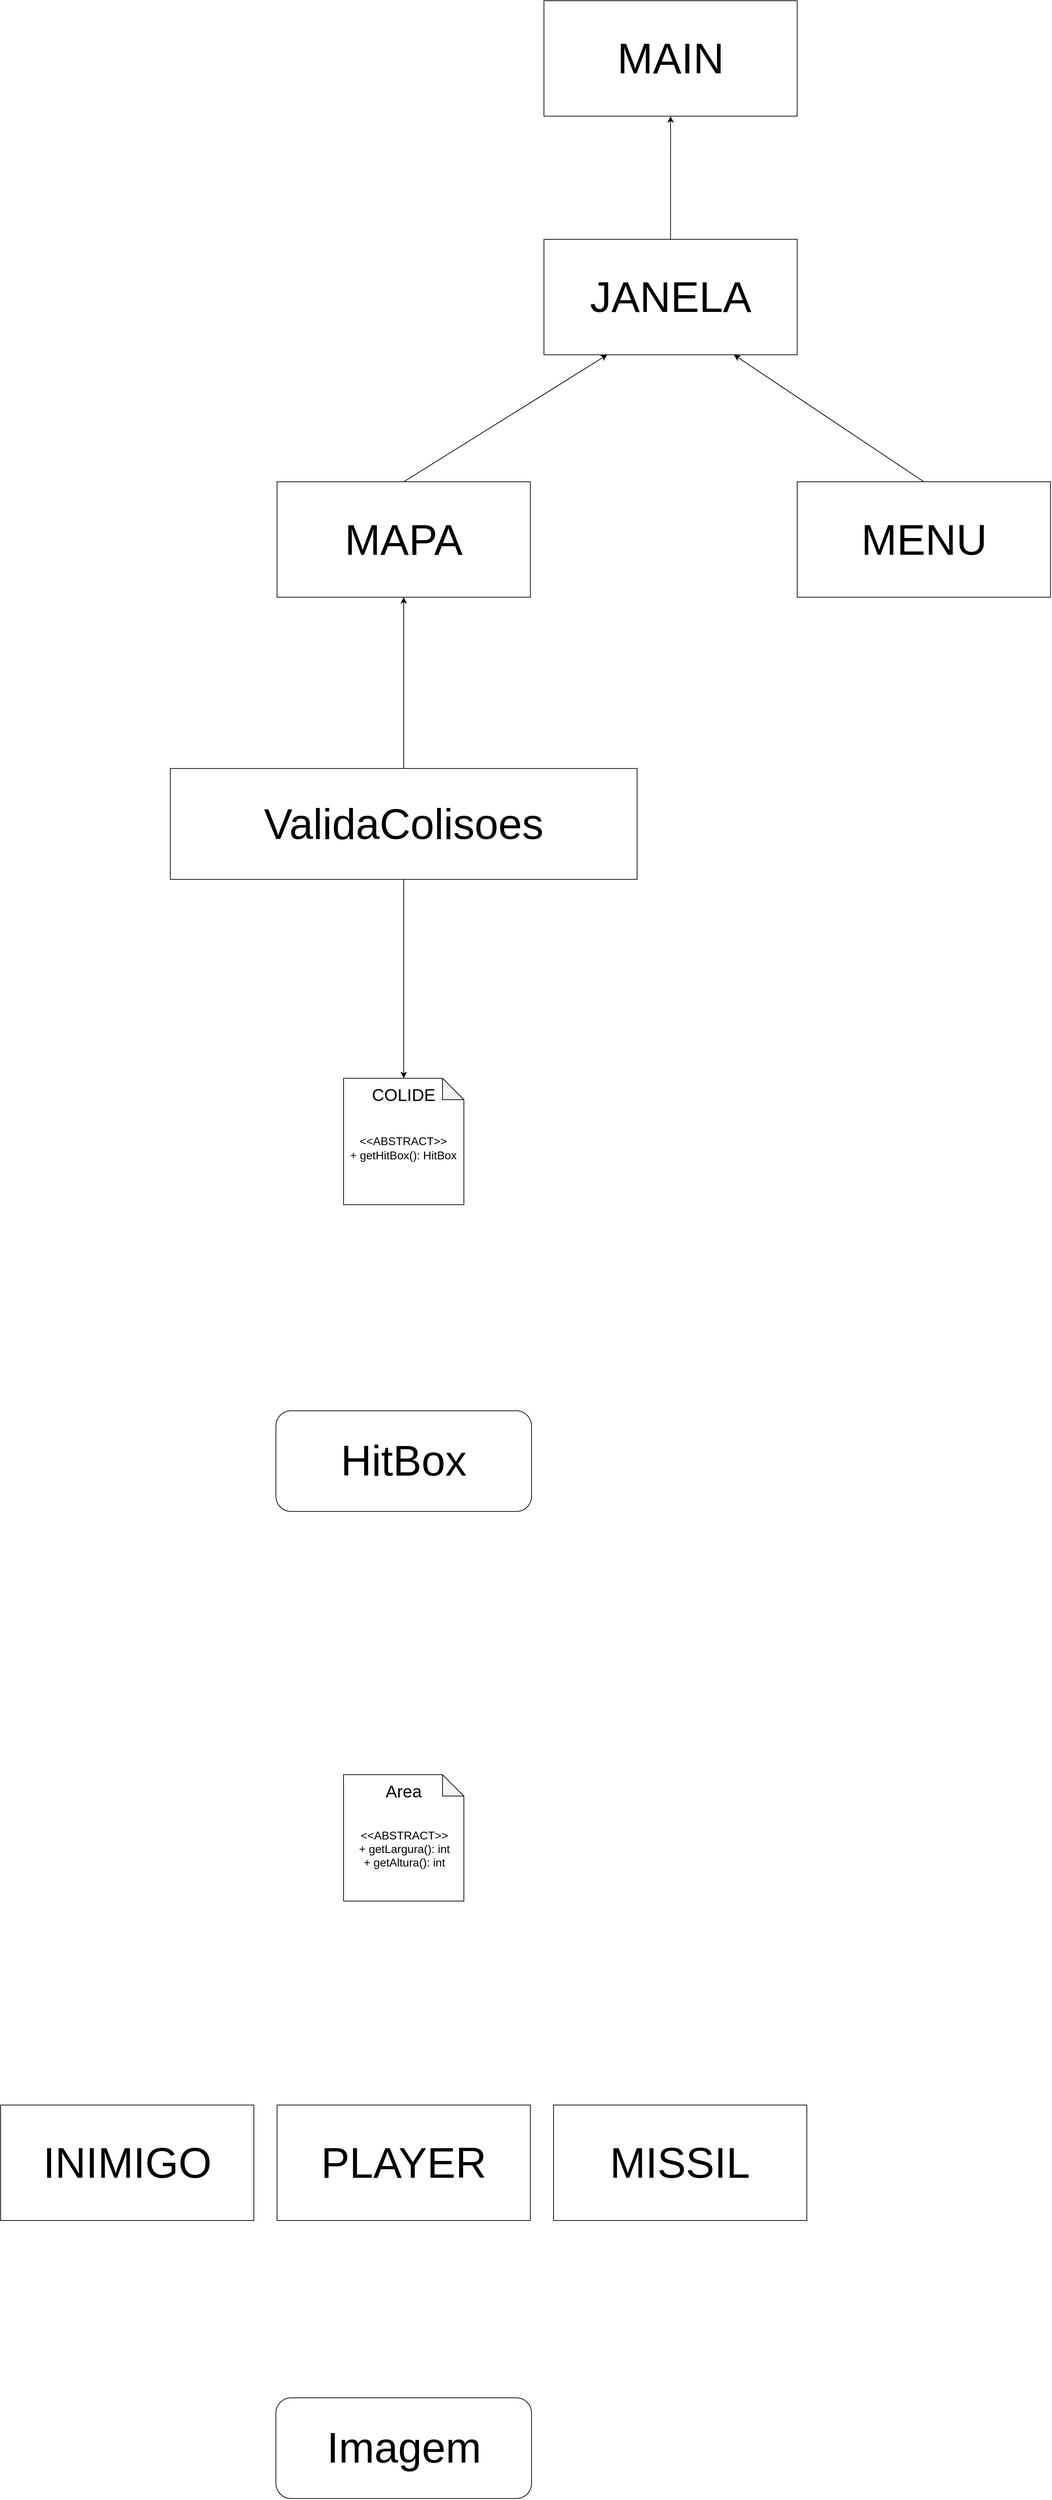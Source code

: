 <mxfile version="20.2.3" type="device"><diagram id="ehMDhLb2HqK6Jmtu9Mhq" name="Page-1"><mxGraphModel dx="2000" dy="1748" grid="0" gridSize="10" guides="1" tooltips="1" connect="1" arrows="1" fold="1" page="0" pageScale="1" pageWidth="827" pageHeight="1169" math="0" shadow="0"><root><mxCell id="0"/><mxCell id="1" parent="0"/><mxCell id="3iz-rWzChlxsmexnwWw5-1" value="MISSIL" style="rounded=0;whiteSpace=wrap;html=1;fontSize=60;" vertex="1" parent="1"><mxGeometry x="438.455" y="2338.881" width="355.706" height="162.119" as="geometry"/></mxCell><mxCell id="3iz-rWzChlxsmexnwWw5-2" value="PLAYER" style="rounded=0;whiteSpace=wrap;html=1;fontSize=60;" vertex="1" parent="1"><mxGeometry x="50.143" y="2338.881" width="355.706" height="162.119" as="geometry"/></mxCell><mxCell id="3iz-rWzChlxsmexnwWw5-3" value="INIMIGO" style="rounded=0;whiteSpace=wrap;html=1;fontSize=60;" vertex="1" parent="1"><mxGeometry x="-338.17" y="2338.881" width="355.706" height="162.119" as="geometry"/></mxCell><mxCell id="3iz-rWzChlxsmexnwWw5-4" value="MAPA" style="rounded=0;whiteSpace=wrap;html=1;fontSize=60;" vertex="1" parent="1"><mxGeometry x="50.143" y="59.497" width="355.706" height="162.119" as="geometry"/></mxCell><mxCell id="3iz-rWzChlxsmexnwWw5-5" value="JANELA" style="rounded=0;whiteSpace=wrap;html=1;fontSize=60;" vertex="1" parent="1"><mxGeometry x="424.947" y="-280.954" width="355.706" height="162.119" as="geometry"/></mxCell><mxCell id="3iz-rWzChlxsmexnwWw5-6" value="MAIN" style="rounded=0;whiteSpace=wrap;html=1;fontSize=60;" vertex="1" parent="1"><mxGeometry x="424.947" y="-616" width="355.706" height="162.119" as="geometry"/></mxCell><mxCell id="3iz-rWzChlxsmexnwWw5-7" value="MENU" style="rounded=0;whiteSpace=wrap;html=1;fontSize=60;" vertex="1" parent="1"><mxGeometry x="780.654" y="59.497" width="355.706" height="162.119" as="geometry"/></mxCell><mxCell id="3iz-rWzChlxsmexnwWw5-9" value="" style="endArrow=classic;html=1;rounded=0;exitX=0.5;exitY=0;exitDx=0;exitDy=0;entryX=0.75;entryY=1;entryDx=0;entryDy=0;fontSize=60;" edge="1" parent="1" source="3iz-rWzChlxsmexnwWw5-7" target="3iz-rWzChlxsmexnwWw5-5"><mxGeometry width="50" height="50" relative="1" as="geometry"><mxPoint x="742.119" y="2.755" as="sourcePoint"/><mxPoint x="656.157" y="-81.007" as="targetPoint"/></mxGeometry></mxCell><mxCell id="3iz-rWzChlxsmexnwWw5-18" style="edgeStyle=orthogonalEdgeStyle;rounded=0;orthogonalLoop=1;jettySize=auto;html=1;entryX=0.5;entryY=1;entryDx=0;entryDy=0;fontSize=60;" edge="1" parent="1" source="3iz-rWzChlxsmexnwWw5-5" target="3iz-rWzChlxsmexnwWw5-6"><mxGeometry relative="1" as="geometry"/></mxCell><mxCell id="3iz-rWzChlxsmexnwWw5-10" value="" style="endArrow=classic;html=1;rounded=0;entryX=0.25;entryY=1;entryDx=0;entryDy=0;exitX=0.5;exitY=0;exitDx=0;exitDy=0;fontSize=60;" edge="1" parent="1" source="3iz-rWzChlxsmexnwWw5-4" target="3iz-rWzChlxsmexnwWw5-5"><mxGeometry width="50" height="50" relative="1" as="geometry"><mxPoint x="407.162" y="54.093" as="sourcePoint"/><mxPoint x="513.874" y="-116.132" as="targetPoint"/></mxGeometry></mxCell><mxCell id="3iz-rWzChlxsmexnwWw5-30" value="" style="endArrow=classic;html=1;rounded=0;fontSize=60;entryX=0.5;entryY=0;entryDx=0;entryDy=0;entryPerimeter=0;exitX=0.5;exitY=1;exitDx=0;exitDy=0;" edge="1" parent="1" source="3iz-rWzChlxsmexnwWw5-36" target="3iz-rWzChlxsmexnwWw5-20"><mxGeometry width="50" height="50" relative="1" as="geometry"><mxPoint x="247" y="679" as="sourcePoint"/><mxPoint x="250" y="848" as="targetPoint"/></mxGeometry></mxCell><mxCell id="3iz-rWzChlxsmexnwWw5-33" style="edgeStyle=orthogonalEdgeStyle;rounded=0;orthogonalLoop=1;jettySize=auto;html=1;fontSize=60;exitX=0.5;exitY=0;exitDx=0;exitDy=0;entryX=0.5;entryY=1;entryDx=0;entryDy=0;" edge="1" parent="1" source="3iz-rWzChlxsmexnwWw5-36" target="3iz-rWzChlxsmexnwWw5-4"><mxGeometry relative="1" as="geometry"><mxPoint x="227.84" y="422" as="sourcePoint"/><mxPoint x="227.84" y="245" as="targetPoint"/><Array as="points"/></mxGeometry></mxCell><mxCell id="3iz-rWzChlxsmexnwWw5-36" value="ValidaColisoes" style="rounded=0;whiteSpace=wrap;html=1;fontSize=60;" vertex="1" parent="1"><mxGeometry x="-99.8" y="462.09" width="655.6" height="155.72" as="geometry"/></mxCell><mxCell id="3iz-rWzChlxsmexnwWw5-50" value="" style="group" vertex="1" connectable="0" parent="1"><mxGeometry x="143.518" y="897.11" width="169" height="177.496" as="geometry"/></mxCell><mxCell id="3iz-rWzChlxsmexnwWw5-20" value="" style="shape=note;whiteSpace=wrap;html=1;backgroundOutline=1;darkOpacity=0.05;fontSize=60;" vertex="1" parent="3iz-rWzChlxsmexnwWw5-50"><mxGeometry y="0.003" width="168.96" height="177.494" as="geometry"/></mxCell><mxCell id="3iz-rWzChlxsmexnwWw5-42" value="&amp;lt;&amp;lt;ABSTRACT&amp;gt;&amp;gt;&lt;br style=&quot;font-size: 16px;&quot;&gt;+ getHitBox(): HitBox" style="text;html=1;strokeColor=none;fillColor=none;align=center;verticalAlign=middle;whiteSpace=wrap;rounded=0;fontSize=16;" vertex="1" parent="3iz-rWzChlxsmexnwWw5-50"><mxGeometry x="-0.04" y="50.67" width="169.04" height="95.33" as="geometry"/></mxCell><mxCell id="3iz-rWzChlxsmexnwWw5-48" value="COLIDE" style="text;html=1;strokeColor=none;fillColor=none;align=center;verticalAlign=middle;whiteSpace=wrap;rounded=0;fontSize=24;" vertex="1" parent="3iz-rWzChlxsmexnwWw5-50"><mxGeometry x="21.482" width="126" height="47" as="geometry"/></mxCell><mxCell id="3iz-rWzChlxsmexnwWw5-53" value="" style="group;aspect=fixed;" vertex="1" connectable="0" parent="1"><mxGeometry x="48.52" y="1364" width="359" height="142.43" as="geometry"/></mxCell><mxCell id="3iz-rWzChlxsmexnwWw5-54" value="" style="group" vertex="1" connectable="0" parent="3iz-rWzChlxsmexnwWw5-53"><mxGeometry width="359" height="141.43" as="geometry"/></mxCell><mxCell id="3iz-rWzChlxsmexnwWw5-51" value="" style="rounded=1;whiteSpace=wrap;html=1;fontSize=12;" vertex="1" parent="3iz-rWzChlxsmexnwWw5-54"><mxGeometry width="359" height="141.43" as="geometry"/></mxCell><mxCell id="3iz-rWzChlxsmexnwWw5-52" value="HitBox" style="text;html=1;strokeColor=none;fillColor=none;align=center;verticalAlign=middle;whiteSpace=wrap;rounded=0;fontSize=60;" vertex="1" parent="3iz-rWzChlxsmexnwWw5-54"><mxGeometry x="103.727" y="23.834" width="151.545" height="91.761" as="geometry"/></mxCell><mxCell id="3iz-rWzChlxsmexnwWw5-63" value="" style="group" vertex="1" connectable="0" parent="1"><mxGeometry x="143.518" y="1875" width="170" height="177.496" as="geometry"/></mxCell><mxCell id="3iz-rWzChlxsmexnwWw5-60" value="" style="shape=note;whiteSpace=wrap;html=1;backgroundOutline=1;darkOpacity=0.05;fontSize=60;" vertex="1" parent="3iz-rWzChlxsmexnwWw5-63"><mxGeometry y="0.003" width="168.96" height="177.494" as="geometry"/></mxCell><mxCell id="3iz-rWzChlxsmexnwWw5-61" value="&lt;font style=&quot;font-size: 16px;&quot;&gt;&amp;lt;&amp;lt;ABSTRACT&amp;gt;&amp;gt;&lt;br style=&quot;&quot;&gt;+ getLargura(): int&lt;br&gt;+ getAltura(): int&lt;/font&gt;" style="text;html=1;strokeColor=none;fillColor=none;align=center;verticalAlign=middle;whiteSpace=wrap;rounded=0;fontSize=12;" vertex="1" parent="3iz-rWzChlxsmexnwWw5-63"><mxGeometry x="-0.01" y="57.11" width="170.01" height="92.89" as="geometry"/></mxCell><mxCell id="3iz-rWzChlxsmexnwWw5-62" value="Area" style="text;html=1;strokeColor=none;fillColor=none;align=center;verticalAlign=middle;whiteSpace=wrap;rounded=0;fontSize=24;" vertex="1" parent="3iz-rWzChlxsmexnwWw5-63"><mxGeometry x="21.482" width="126" height="47" as="geometry"/></mxCell><mxCell id="3iz-rWzChlxsmexnwWw5-64" value="" style="group;aspect=fixed;" vertex="1" connectable="0" parent="1"><mxGeometry x="48.52" y="2750" width="359" height="142.43" as="geometry"/></mxCell><mxCell id="3iz-rWzChlxsmexnwWw5-65" value="" style="group" vertex="1" connectable="0" parent="3iz-rWzChlxsmexnwWw5-64"><mxGeometry width="359" height="141.43" as="geometry"/></mxCell><mxCell id="3iz-rWzChlxsmexnwWw5-66" value="" style="rounded=1;whiteSpace=wrap;html=1;fontSize=12;" vertex="1" parent="3iz-rWzChlxsmexnwWw5-65"><mxGeometry width="359" height="141.43" as="geometry"/></mxCell><mxCell id="3iz-rWzChlxsmexnwWw5-67" value="Imagem" style="text;html=1;strokeColor=none;fillColor=none;align=center;verticalAlign=middle;whiteSpace=wrap;rounded=0;fontSize=60;" vertex="1" parent="3iz-rWzChlxsmexnwWw5-65"><mxGeometry y="23.83" width="359" height="91.76" as="geometry"/></mxCell></root></mxGraphModel></diagram></mxfile>